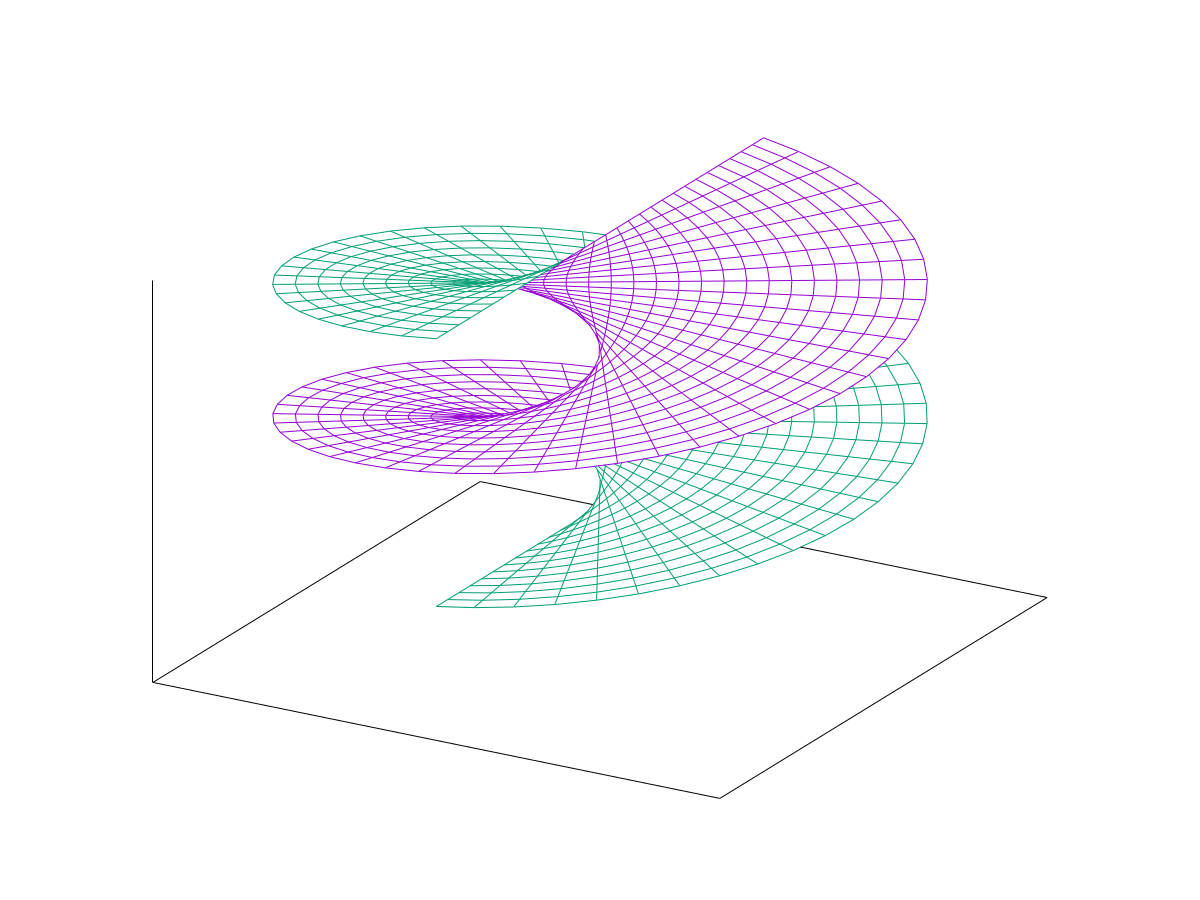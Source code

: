 set parametric
set isosamples 50,30
set urange [-pi:pi]
set vrange [-pi:pi]
set hidd

# quitar etiquetas de los ejes
unset xtics
unset ytics
unset ztics

# quitar comentario sobre la carta
set key off
set view 60,300
splot v*cos(u), v*sin(u), u
pause -1

